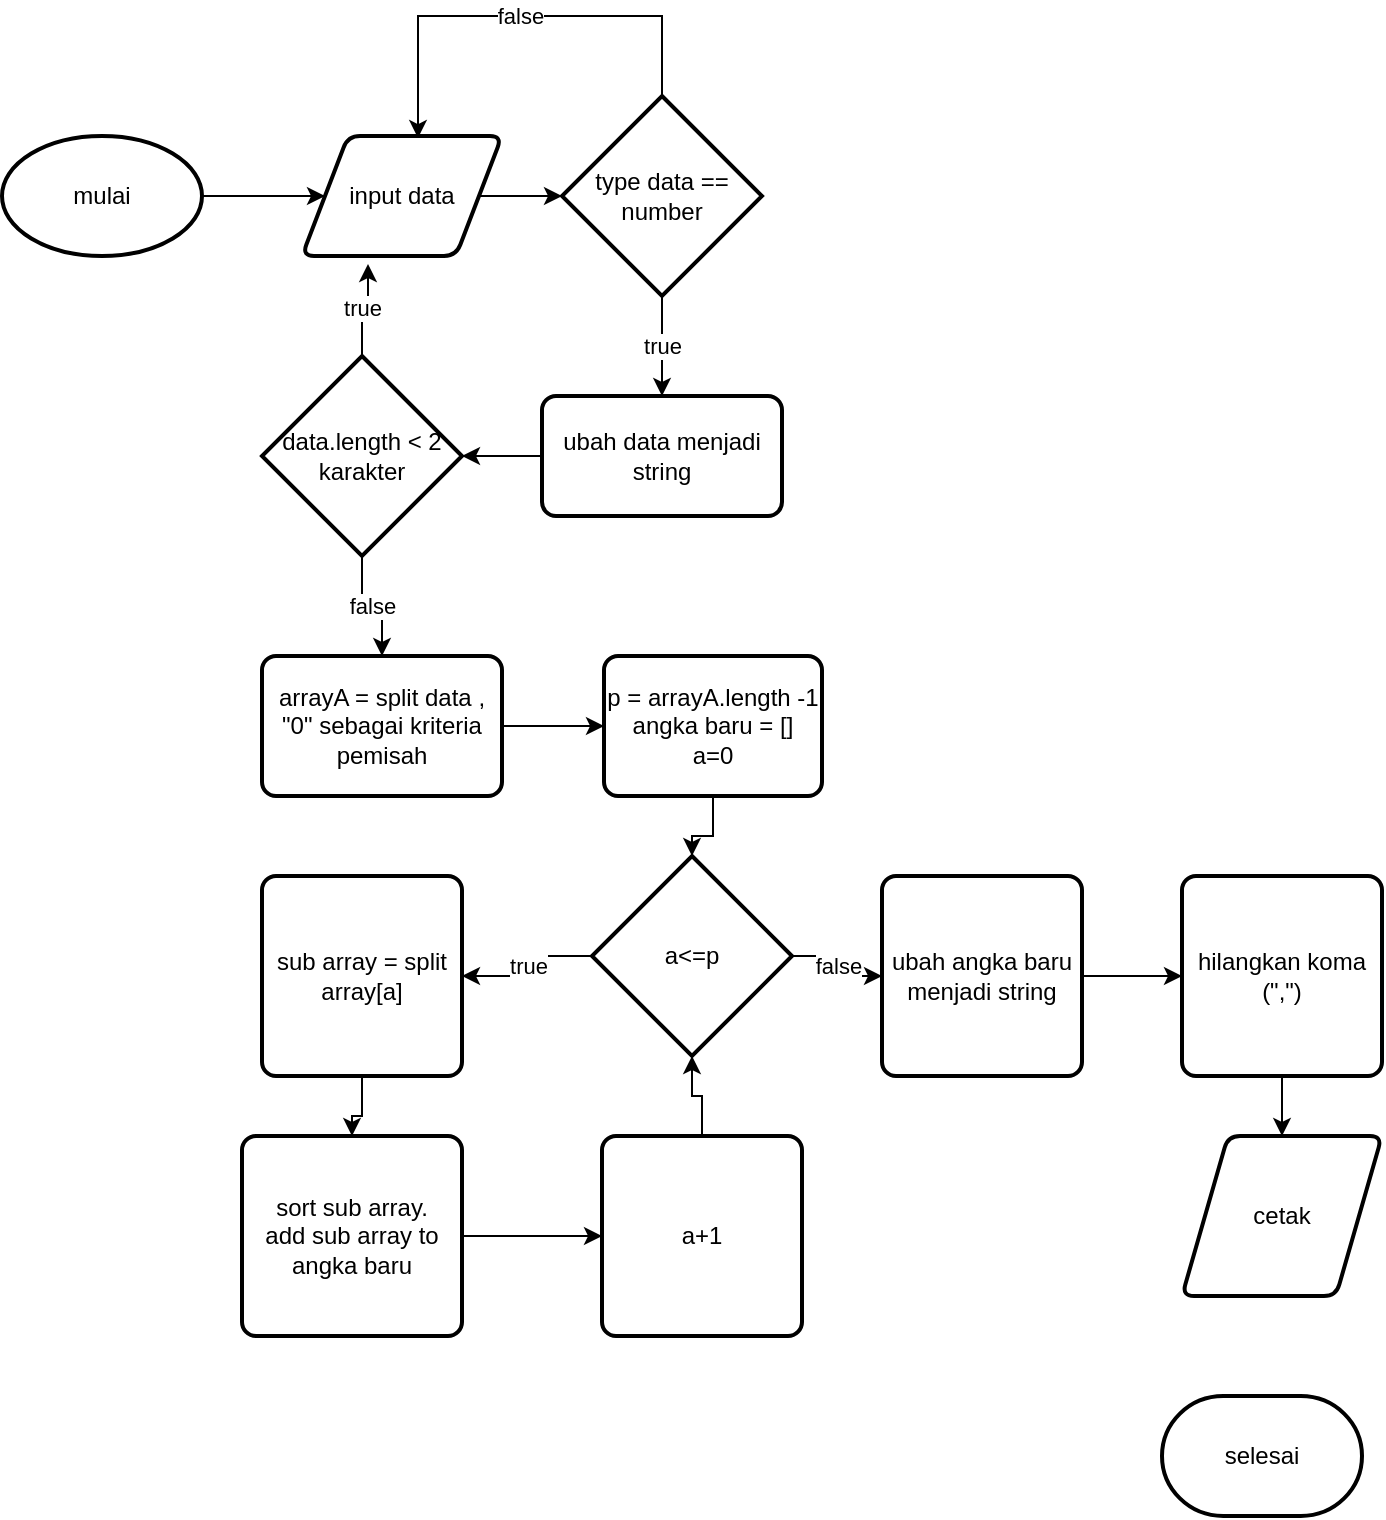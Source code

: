 <mxfile version="13.9.9" type="device"><diagram id="rQkCDoEHKcqpiOnAcfR4" name="Page-1"><mxGraphModel dx="852" dy="1634" grid="1" gridSize="10" guides="1" tooltips="1" connect="1" arrows="1" fold="1" page="1" pageScale="1" pageWidth="850" pageHeight="1100" math="0" shadow="0"><root><mxCell id="0"/><mxCell id="1" parent="0"/><mxCell id="XInKGSFmxl3Ubq0A9UxR-17" style="edgeStyle=orthogonalEdgeStyle;rounded=0;orthogonalLoop=1;jettySize=auto;html=1;" edge="1" parent="1" source="XInKGSFmxl3Ubq0A9UxR-1" target="XInKGSFmxl3Ubq0A9UxR-3"><mxGeometry relative="1" as="geometry"/></mxCell><mxCell id="XInKGSFmxl3Ubq0A9UxR-1" value="mulai" style="strokeWidth=2;html=1;shape=mxgraph.flowchart.start_1;whiteSpace=wrap;" vertex="1" parent="1"><mxGeometry x="130" y="-500" width="100" height="60" as="geometry"/></mxCell><mxCell id="XInKGSFmxl3Ubq0A9UxR-18" style="edgeStyle=orthogonalEdgeStyle;rounded=0;orthogonalLoop=1;jettySize=auto;html=1;" edge="1" parent="1" source="XInKGSFmxl3Ubq0A9UxR-3" target="XInKGSFmxl3Ubq0A9UxR-4"><mxGeometry relative="1" as="geometry"/></mxCell><mxCell id="XInKGSFmxl3Ubq0A9UxR-3" value="input data" style="shape=parallelogram;html=1;strokeWidth=2;perimeter=parallelogramPerimeter;whiteSpace=wrap;rounded=1;arcSize=12;size=0.23;" vertex="1" parent="1"><mxGeometry x="280" y="-500" width="100" height="60" as="geometry"/></mxCell><mxCell id="XInKGSFmxl3Ubq0A9UxR-20" value="false" style="edgeStyle=orthogonalEdgeStyle;rounded=0;orthogonalLoop=1;jettySize=auto;html=1;entryX=0.58;entryY=0.017;entryDx=0;entryDy=0;entryPerimeter=0;" edge="1" parent="1" source="XInKGSFmxl3Ubq0A9UxR-4" target="XInKGSFmxl3Ubq0A9UxR-3"><mxGeometry relative="1" as="geometry"><Array as="points"><mxPoint x="460" y="-560"/><mxPoint x="338" y="-560"/></Array></mxGeometry></mxCell><mxCell id="XInKGSFmxl3Ubq0A9UxR-22" value="true" style="edgeStyle=orthogonalEdgeStyle;rounded=0;orthogonalLoop=1;jettySize=auto;html=1;" edge="1" parent="1" source="XInKGSFmxl3Ubq0A9UxR-4" target="XInKGSFmxl3Ubq0A9UxR-7"><mxGeometry relative="1" as="geometry"/></mxCell><mxCell id="XInKGSFmxl3Ubq0A9UxR-4" value="type data == number" style="strokeWidth=2;html=1;shape=mxgraph.flowchart.decision;whiteSpace=wrap;" vertex="1" parent="1"><mxGeometry x="410" y="-520" width="100" height="100" as="geometry"/></mxCell><mxCell id="XInKGSFmxl3Ubq0A9UxR-24" value="true" style="edgeStyle=orthogonalEdgeStyle;rounded=0;orthogonalLoop=1;jettySize=auto;html=1;entryX=0.33;entryY=1.067;entryDx=0;entryDy=0;entryPerimeter=0;" edge="1" parent="1" source="XInKGSFmxl3Ubq0A9UxR-5" target="XInKGSFmxl3Ubq0A9UxR-3"><mxGeometry relative="1" as="geometry"/></mxCell><mxCell id="XInKGSFmxl3Ubq0A9UxR-25" value="false" style="edgeStyle=orthogonalEdgeStyle;rounded=0;orthogonalLoop=1;jettySize=auto;html=1;" edge="1" parent="1" source="XInKGSFmxl3Ubq0A9UxR-5" target="XInKGSFmxl3Ubq0A9UxR-6"><mxGeometry relative="1" as="geometry"/></mxCell><mxCell id="XInKGSFmxl3Ubq0A9UxR-5" value="data.length &amp;lt; 2 karakter" style="strokeWidth=2;html=1;shape=mxgraph.flowchart.decision;whiteSpace=wrap;" vertex="1" parent="1"><mxGeometry x="260" y="-390" width="100" height="100" as="geometry"/></mxCell><mxCell id="XInKGSFmxl3Ubq0A9UxR-26" style="edgeStyle=orthogonalEdgeStyle;rounded=0;orthogonalLoop=1;jettySize=auto;html=1;" edge="1" parent="1" source="XInKGSFmxl3Ubq0A9UxR-6" target="XInKGSFmxl3Ubq0A9UxR-8"><mxGeometry relative="1" as="geometry"/></mxCell><mxCell id="XInKGSFmxl3Ubq0A9UxR-6" value="arrayA = split data , &quot;0&quot; sebagai kriteria pemisah" style="rounded=1;whiteSpace=wrap;html=1;absoluteArcSize=1;arcSize=14;strokeWidth=2;" vertex="1" parent="1"><mxGeometry x="260" y="-240" width="120" height="70" as="geometry"/></mxCell><mxCell id="XInKGSFmxl3Ubq0A9UxR-23" style="edgeStyle=orthogonalEdgeStyle;rounded=0;orthogonalLoop=1;jettySize=auto;html=1;" edge="1" parent="1" source="XInKGSFmxl3Ubq0A9UxR-7" target="XInKGSFmxl3Ubq0A9UxR-5"><mxGeometry relative="1" as="geometry"/></mxCell><mxCell id="XInKGSFmxl3Ubq0A9UxR-7" value="ubah data menjadi string" style="rounded=1;whiteSpace=wrap;html=1;absoluteArcSize=1;arcSize=14;strokeWidth=2;" vertex="1" parent="1"><mxGeometry x="400" y="-370" width="120" height="60" as="geometry"/></mxCell><mxCell id="XInKGSFmxl3Ubq0A9UxR-27" style="edgeStyle=orthogonalEdgeStyle;rounded=0;orthogonalLoop=1;jettySize=auto;html=1;" edge="1" parent="1" source="XInKGSFmxl3Ubq0A9UxR-8" target="XInKGSFmxl3Ubq0A9UxR-9"><mxGeometry relative="1" as="geometry"/></mxCell><mxCell id="XInKGSFmxl3Ubq0A9UxR-8" value="p = arrayA.length -1&lt;br&gt;angka baru = []&lt;br&gt;a=0" style="rounded=1;whiteSpace=wrap;html=1;absoluteArcSize=1;arcSize=14;strokeWidth=2;" vertex="1" parent="1"><mxGeometry x="431" y="-240" width="109" height="70" as="geometry"/></mxCell><mxCell id="XInKGSFmxl3Ubq0A9UxR-28" value="true" style="edgeStyle=orthogonalEdgeStyle;rounded=0;orthogonalLoop=1;jettySize=auto;html=1;" edge="1" parent="1" source="XInKGSFmxl3Ubq0A9UxR-9" target="XInKGSFmxl3Ubq0A9UxR-10"><mxGeometry relative="1" as="geometry"/></mxCell><mxCell id="XInKGSFmxl3Ubq0A9UxR-32" value="false" style="edgeStyle=orthogonalEdgeStyle;rounded=0;orthogonalLoop=1;jettySize=auto;html=1;" edge="1" parent="1" source="XInKGSFmxl3Ubq0A9UxR-9" target="XInKGSFmxl3Ubq0A9UxR-13"><mxGeometry relative="1" as="geometry"/></mxCell><mxCell id="XInKGSFmxl3Ubq0A9UxR-9" value="a&amp;lt;=p" style="strokeWidth=2;html=1;shape=mxgraph.flowchart.decision;whiteSpace=wrap;" vertex="1" parent="1"><mxGeometry x="425" y="-140" width="100" height="100" as="geometry"/></mxCell><mxCell id="XInKGSFmxl3Ubq0A9UxR-29" style="edgeStyle=orthogonalEdgeStyle;rounded=0;orthogonalLoop=1;jettySize=auto;html=1;" edge="1" parent="1" source="XInKGSFmxl3Ubq0A9UxR-10" target="XInKGSFmxl3Ubq0A9UxR-11"><mxGeometry relative="1" as="geometry"/></mxCell><mxCell id="XInKGSFmxl3Ubq0A9UxR-10" value="sub array = split array[a]&lt;br&gt;" style="rounded=1;whiteSpace=wrap;html=1;absoluteArcSize=1;arcSize=14;strokeWidth=2;" vertex="1" parent="1"><mxGeometry x="260" y="-130" width="100" height="100" as="geometry"/></mxCell><mxCell id="XInKGSFmxl3Ubq0A9UxR-30" style="edgeStyle=orthogonalEdgeStyle;rounded=0;orthogonalLoop=1;jettySize=auto;html=1;" edge="1" parent="1" source="XInKGSFmxl3Ubq0A9UxR-11" target="XInKGSFmxl3Ubq0A9UxR-12"><mxGeometry relative="1" as="geometry"/></mxCell><mxCell id="XInKGSFmxl3Ubq0A9UxR-11" value="sort sub array.&lt;br&gt;add sub array to angka baru" style="rounded=1;whiteSpace=wrap;html=1;absoluteArcSize=1;arcSize=14;strokeWidth=2;" vertex="1" parent="1"><mxGeometry x="250" width="110" height="100" as="geometry"/></mxCell><mxCell id="XInKGSFmxl3Ubq0A9UxR-31" style="edgeStyle=orthogonalEdgeStyle;rounded=0;orthogonalLoop=1;jettySize=auto;html=1;" edge="1" parent="1" source="XInKGSFmxl3Ubq0A9UxR-12" target="XInKGSFmxl3Ubq0A9UxR-9"><mxGeometry relative="1" as="geometry"/></mxCell><mxCell id="XInKGSFmxl3Ubq0A9UxR-12" value="a+1" style="rounded=1;whiteSpace=wrap;html=1;absoluteArcSize=1;arcSize=14;strokeWidth=2;" vertex="1" parent="1"><mxGeometry x="430" width="100" height="100" as="geometry"/></mxCell><mxCell id="XInKGSFmxl3Ubq0A9UxR-33" style="edgeStyle=orthogonalEdgeStyle;rounded=0;orthogonalLoop=1;jettySize=auto;html=1;" edge="1" parent="1" source="XInKGSFmxl3Ubq0A9UxR-13" target="XInKGSFmxl3Ubq0A9UxR-14"><mxGeometry relative="1" as="geometry"/></mxCell><mxCell id="XInKGSFmxl3Ubq0A9UxR-13" value="ubah angka baru menjadi string" style="rounded=1;whiteSpace=wrap;html=1;absoluteArcSize=1;arcSize=14;strokeWidth=2;" vertex="1" parent="1"><mxGeometry x="570" y="-130" width="100" height="100" as="geometry"/></mxCell><mxCell id="XInKGSFmxl3Ubq0A9UxR-34" style="edgeStyle=orthogonalEdgeStyle;rounded=0;orthogonalLoop=1;jettySize=auto;html=1;" edge="1" parent="1" source="XInKGSFmxl3Ubq0A9UxR-14" target="XInKGSFmxl3Ubq0A9UxR-15"><mxGeometry relative="1" as="geometry"/></mxCell><mxCell id="XInKGSFmxl3Ubq0A9UxR-14" value="hilangkan koma (&quot;,&quot;)" style="rounded=1;whiteSpace=wrap;html=1;absoluteArcSize=1;arcSize=14;strokeWidth=2;" vertex="1" parent="1"><mxGeometry x="720" y="-130" width="100" height="100" as="geometry"/></mxCell><mxCell id="XInKGSFmxl3Ubq0A9UxR-15" value="cetak" style="shape=parallelogram;html=1;strokeWidth=2;perimeter=parallelogramPerimeter;whiteSpace=wrap;rounded=1;arcSize=12;size=0.23;" vertex="1" parent="1"><mxGeometry x="720" width="100" height="80" as="geometry"/></mxCell><mxCell id="XInKGSFmxl3Ubq0A9UxR-16" value="selesai" style="strokeWidth=2;html=1;shape=mxgraph.flowchart.terminator;whiteSpace=wrap;" vertex="1" parent="1"><mxGeometry x="710" y="130" width="100" height="60" as="geometry"/></mxCell></root></mxGraphModel></diagram></mxfile>